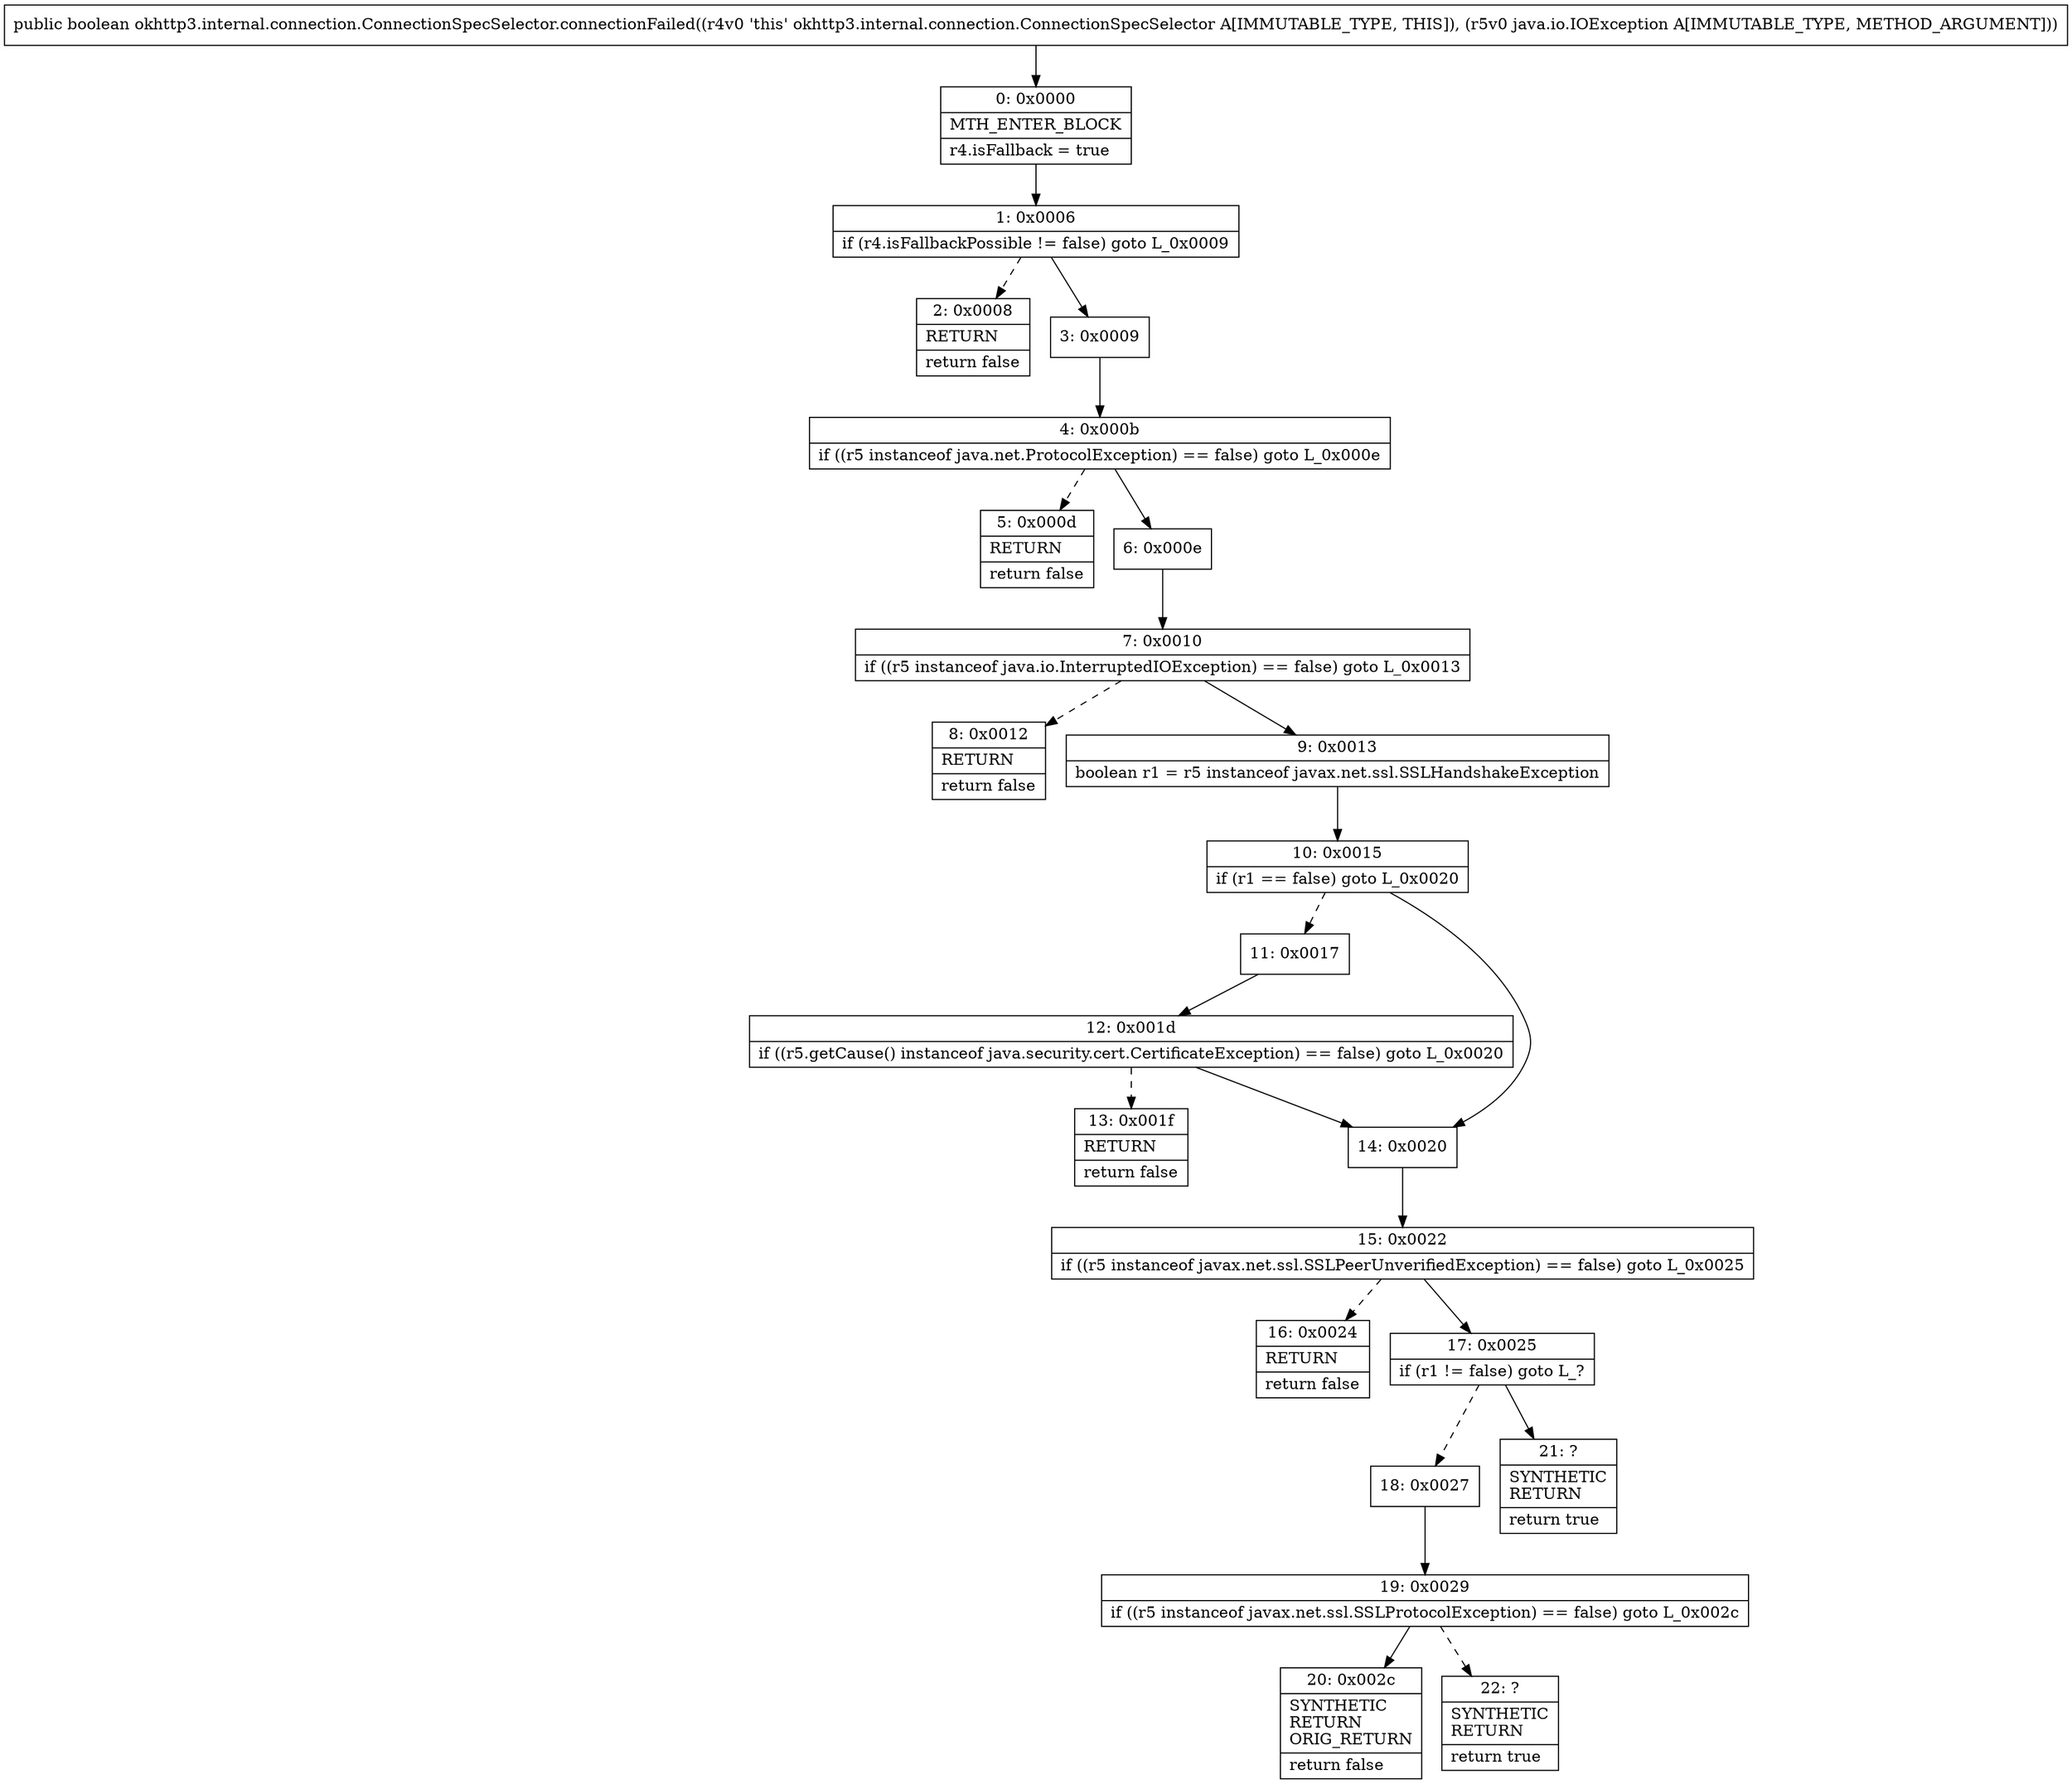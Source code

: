 digraph "CFG forokhttp3.internal.connection.ConnectionSpecSelector.connectionFailed(Ljava\/io\/IOException;)Z" {
Node_0 [shape=record,label="{0\:\ 0x0000|MTH_ENTER_BLOCK\l|r4.isFallback = true\l}"];
Node_1 [shape=record,label="{1\:\ 0x0006|if (r4.isFallbackPossible != false) goto L_0x0009\l}"];
Node_2 [shape=record,label="{2\:\ 0x0008|RETURN\l|return false\l}"];
Node_3 [shape=record,label="{3\:\ 0x0009}"];
Node_4 [shape=record,label="{4\:\ 0x000b|if ((r5 instanceof java.net.ProtocolException) == false) goto L_0x000e\l}"];
Node_5 [shape=record,label="{5\:\ 0x000d|RETURN\l|return false\l}"];
Node_6 [shape=record,label="{6\:\ 0x000e}"];
Node_7 [shape=record,label="{7\:\ 0x0010|if ((r5 instanceof java.io.InterruptedIOException) == false) goto L_0x0013\l}"];
Node_8 [shape=record,label="{8\:\ 0x0012|RETURN\l|return false\l}"];
Node_9 [shape=record,label="{9\:\ 0x0013|boolean r1 = r5 instanceof javax.net.ssl.SSLHandshakeException\l}"];
Node_10 [shape=record,label="{10\:\ 0x0015|if (r1 == false) goto L_0x0020\l}"];
Node_11 [shape=record,label="{11\:\ 0x0017}"];
Node_12 [shape=record,label="{12\:\ 0x001d|if ((r5.getCause() instanceof java.security.cert.CertificateException) == false) goto L_0x0020\l}"];
Node_13 [shape=record,label="{13\:\ 0x001f|RETURN\l|return false\l}"];
Node_14 [shape=record,label="{14\:\ 0x0020}"];
Node_15 [shape=record,label="{15\:\ 0x0022|if ((r5 instanceof javax.net.ssl.SSLPeerUnverifiedException) == false) goto L_0x0025\l}"];
Node_16 [shape=record,label="{16\:\ 0x0024|RETURN\l|return false\l}"];
Node_17 [shape=record,label="{17\:\ 0x0025|if (r1 != false) goto L_?\l}"];
Node_18 [shape=record,label="{18\:\ 0x0027}"];
Node_19 [shape=record,label="{19\:\ 0x0029|if ((r5 instanceof javax.net.ssl.SSLProtocolException) == false) goto L_0x002c\l}"];
Node_20 [shape=record,label="{20\:\ 0x002c|SYNTHETIC\lRETURN\lORIG_RETURN\l|return false\l}"];
Node_21 [shape=record,label="{21\:\ ?|SYNTHETIC\lRETURN\l|return true\l}"];
Node_22 [shape=record,label="{22\:\ ?|SYNTHETIC\lRETURN\l|return true\l}"];
MethodNode[shape=record,label="{public boolean okhttp3.internal.connection.ConnectionSpecSelector.connectionFailed((r4v0 'this' okhttp3.internal.connection.ConnectionSpecSelector A[IMMUTABLE_TYPE, THIS]), (r5v0 java.io.IOException A[IMMUTABLE_TYPE, METHOD_ARGUMENT])) }"];
MethodNode -> Node_0;
Node_0 -> Node_1;
Node_1 -> Node_2[style=dashed];
Node_1 -> Node_3;
Node_3 -> Node_4;
Node_4 -> Node_5[style=dashed];
Node_4 -> Node_6;
Node_6 -> Node_7;
Node_7 -> Node_8[style=dashed];
Node_7 -> Node_9;
Node_9 -> Node_10;
Node_10 -> Node_11[style=dashed];
Node_10 -> Node_14;
Node_11 -> Node_12;
Node_12 -> Node_13[style=dashed];
Node_12 -> Node_14;
Node_14 -> Node_15;
Node_15 -> Node_16[style=dashed];
Node_15 -> Node_17;
Node_17 -> Node_18[style=dashed];
Node_17 -> Node_21;
Node_18 -> Node_19;
Node_19 -> Node_20;
Node_19 -> Node_22[style=dashed];
}

